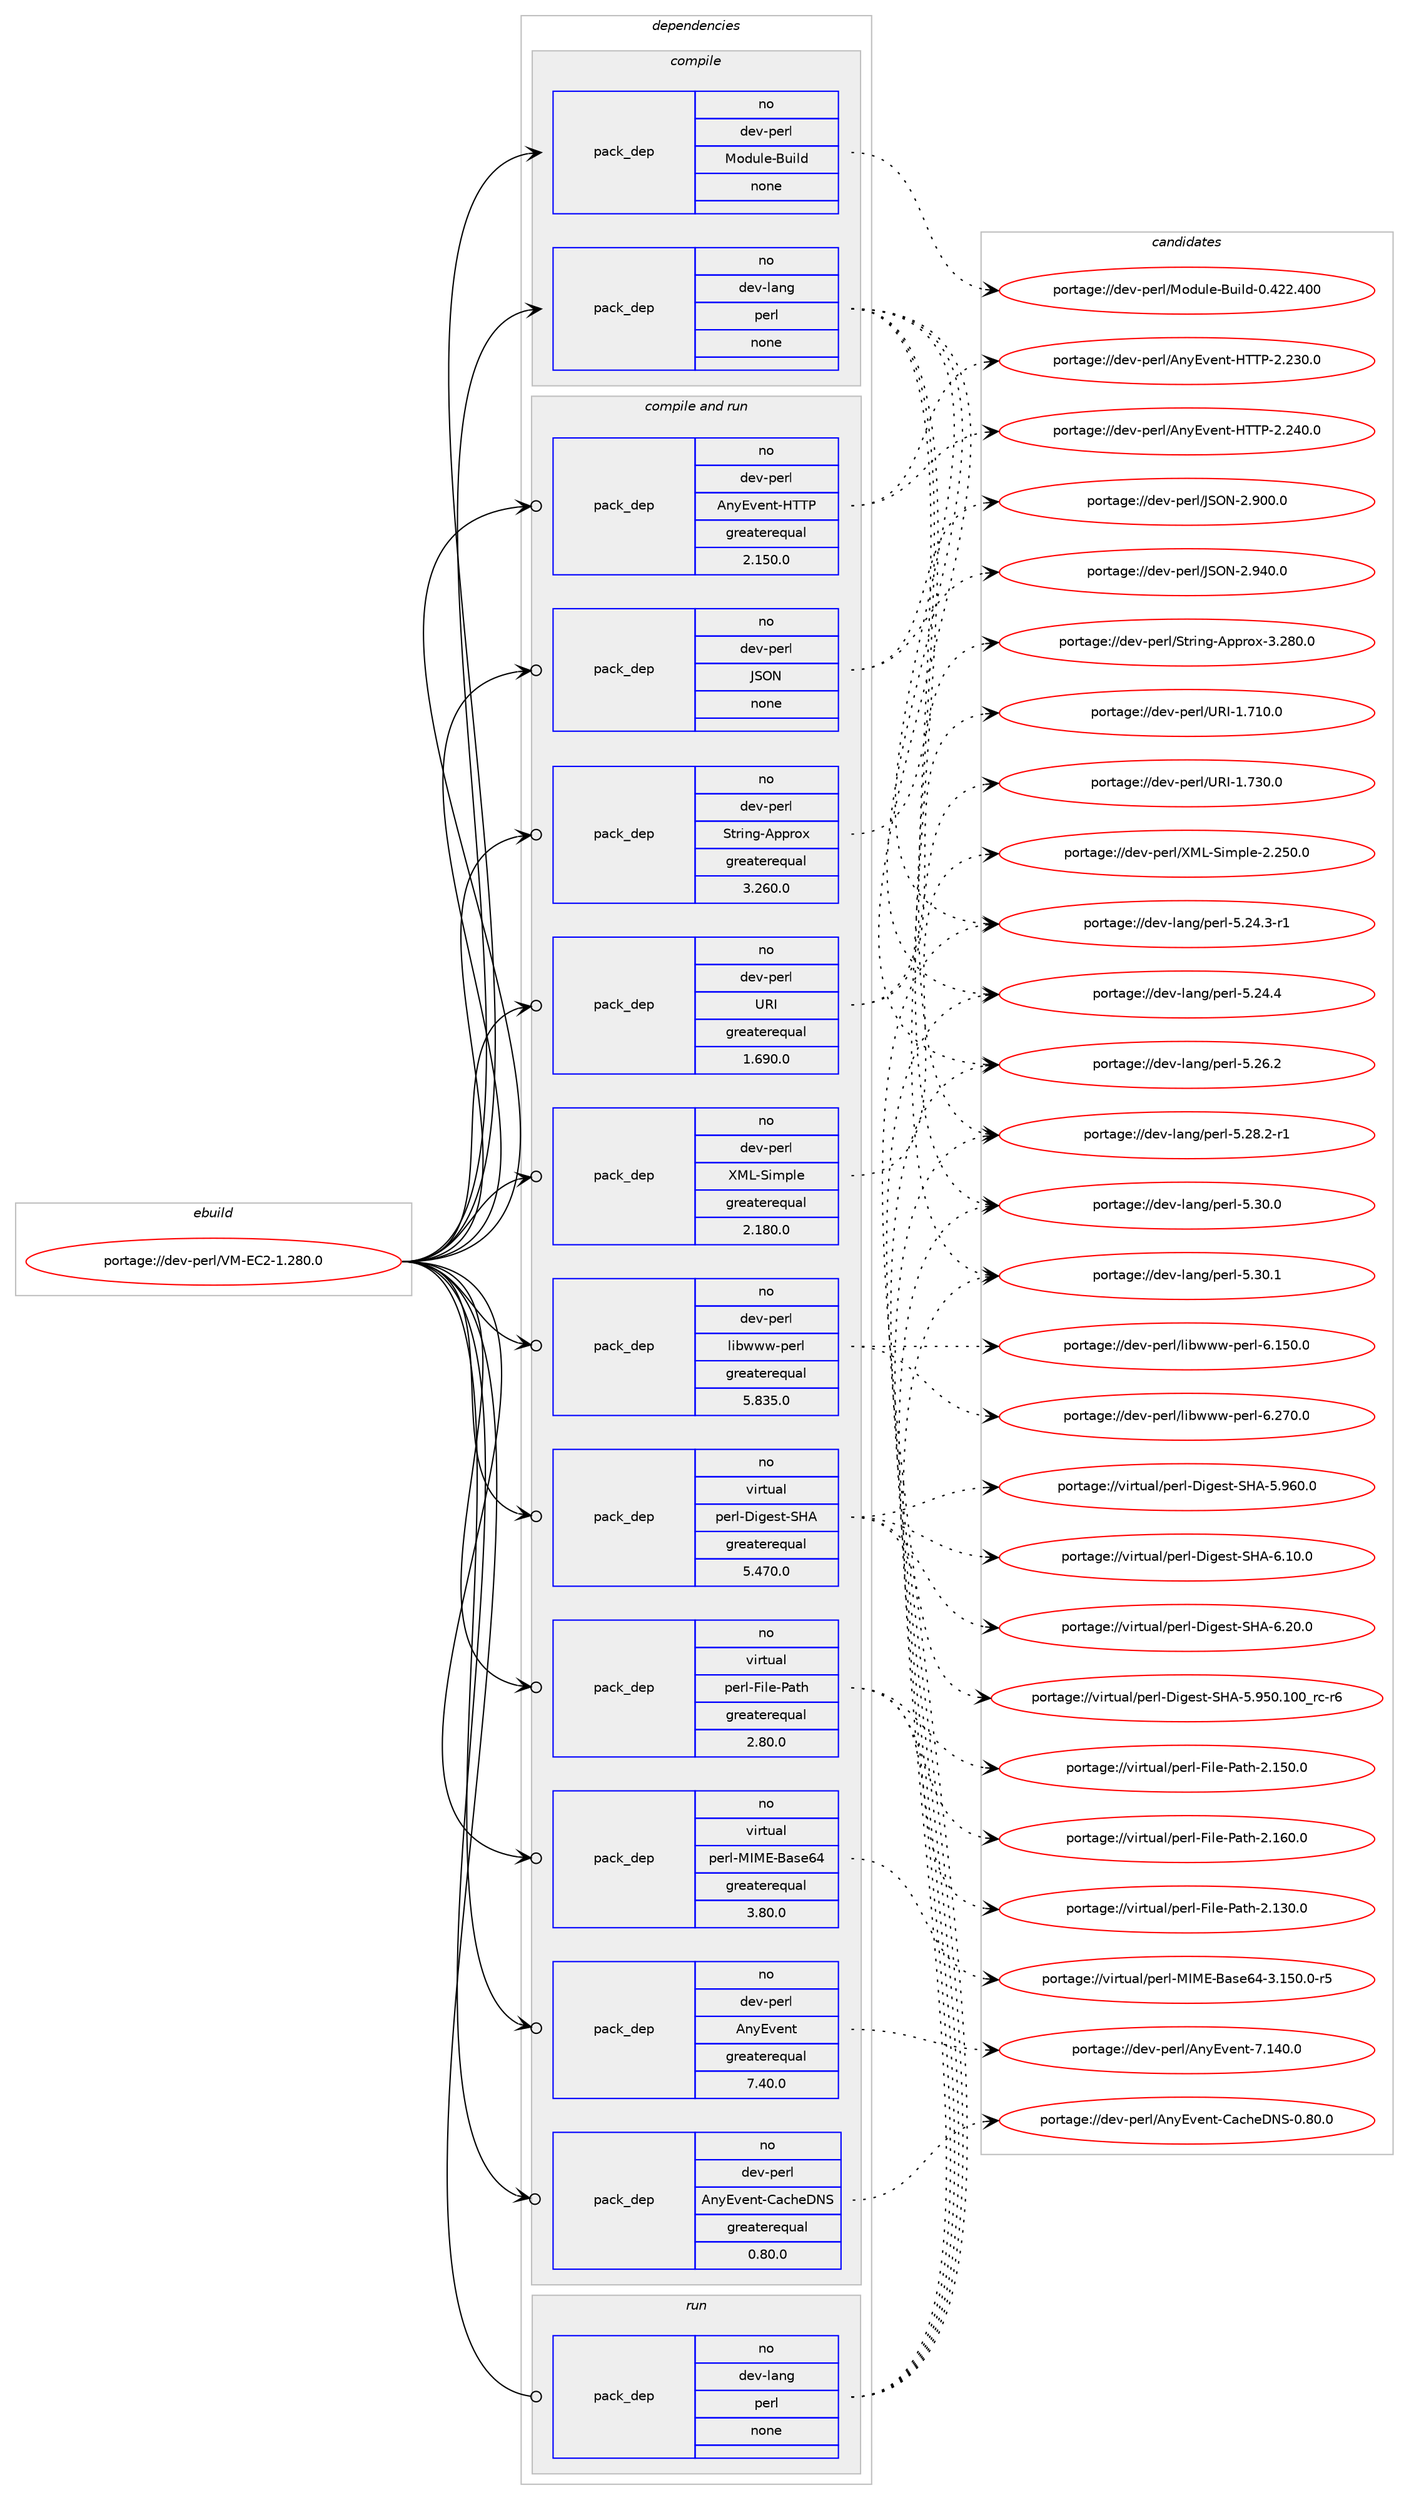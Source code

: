 digraph prolog {

# *************
# Graph options
# *************

newrank=true;
concentrate=true;
compound=true;
graph [rankdir=LR,fontname=Helvetica,fontsize=10,ranksep=1.5];#, ranksep=2.5, nodesep=0.2];
edge  [arrowhead=vee];
node  [fontname=Helvetica,fontsize=10];

# **********
# The ebuild
# **********

subgraph cluster_leftcol {
color=gray;
rank=same;
label=<<i>ebuild</i>>;
id [label="portage://dev-perl/VM-EC2-1.280.0", color=red, width=4, href="../dev-perl/VM-EC2-1.280.0.svg"];
}

# ****************
# The dependencies
# ****************

subgraph cluster_midcol {
color=gray;
label=<<i>dependencies</i>>;
subgraph cluster_compile {
fillcolor="#eeeeee";
style=filled;
label=<<i>compile</i>>;
subgraph pack95509 {
dependency122532 [label=<<TABLE BORDER="0" CELLBORDER="1" CELLSPACING="0" CELLPADDING="4" WIDTH="220"><TR><TD ROWSPAN="6" CELLPADDING="30">pack_dep</TD></TR><TR><TD WIDTH="110">no</TD></TR><TR><TD>dev-lang</TD></TR><TR><TD>perl</TD></TR><TR><TD>none</TD></TR><TR><TD></TD></TR></TABLE>>, shape=none, color=blue];
}
id:e -> dependency122532:w [weight=20,style="solid",arrowhead="vee"];
subgraph pack95510 {
dependency122533 [label=<<TABLE BORDER="0" CELLBORDER="1" CELLSPACING="0" CELLPADDING="4" WIDTH="220"><TR><TD ROWSPAN="6" CELLPADDING="30">pack_dep</TD></TR><TR><TD WIDTH="110">no</TD></TR><TR><TD>dev-perl</TD></TR><TR><TD>Module-Build</TD></TR><TR><TD>none</TD></TR><TR><TD></TD></TR></TABLE>>, shape=none, color=blue];
}
id:e -> dependency122533:w [weight=20,style="solid",arrowhead="vee"];
}
subgraph cluster_compileandrun {
fillcolor="#eeeeee";
style=filled;
label=<<i>compile and run</i>>;
subgraph pack95511 {
dependency122534 [label=<<TABLE BORDER="0" CELLBORDER="1" CELLSPACING="0" CELLPADDING="4" WIDTH="220"><TR><TD ROWSPAN="6" CELLPADDING="30">pack_dep</TD></TR><TR><TD WIDTH="110">no</TD></TR><TR><TD>dev-perl</TD></TR><TR><TD>AnyEvent</TD></TR><TR><TD>greaterequal</TD></TR><TR><TD>7.40.0</TD></TR></TABLE>>, shape=none, color=blue];
}
id:e -> dependency122534:w [weight=20,style="solid",arrowhead="odotvee"];
subgraph pack95512 {
dependency122535 [label=<<TABLE BORDER="0" CELLBORDER="1" CELLSPACING="0" CELLPADDING="4" WIDTH="220"><TR><TD ROWSPAN="6" CELLPADDING="30">pack_dep</TD></TR><TR><TD WIDTH="110">no</TD></TR><TR><TD>dev-perl</TD></TR><TR><TD>AnyEvent-CacheDNS</TD></TR><TR><TD>greaterequal</TD></TR><TR><TD>0.80.0</TD></TR></TABLE>>, shape=none, color=blue];
}
id:e -> dependency122535:w [weight=20,style="solid",arrowhead="odotvee"];
subgraph pack95513 {
dependency122536 [label=<<TABLE BORDER="0" CELLBORDER="1" CELLSPACING="0" CELLPADDING="4" WIDTH="220"><TR><TD ROWSPAN="6" CELLPADDING="30">pack_dep</TD></TR><TR><TD WIDTH="110">no</TD></TR><TR><TD>dev-perl</TD></TR><TR><TD>AnyEvent-HTTP</TD></TR><TR><TD>greaterequal</TD></TR><TR><TD>2.150.0</TD></TR></TABLE>>, shape=none, color=blue];
}
id:e -> dependency122536:w [weight=20,style="solid",arrowhead="odotvee"];
subgraph pack95514 {
dependency122537 [label=<<TABLE BORDER="0" CELLBORDER="1" CELLSPACING="0" CELLPADDING="4" WIDTH="220"><TR><TD ROWSPAN="6" CELLPADDING="30">pack_dep</TD></TR><TR><TD WIDTH="110">no</TD></TR><TR><TD>dev-perl</TD></TR><TR><TD>JSON</TD></TR><TR><TD>none</TD></TR><TR><TD></TD></TR></TABLE>>, shape=none, color=blue];
}
id:e -> dependency122537:w [weight=20,style="solid",arrowhead="odotvee"];
subgraph pack95515 {
dependency122538 [label=<<TABLE BORDER="0" CELLBORDER="1" CELLSPACING="0" CELLPADDING="4" WIDTH="220"><TR><TD ROWSPAN="6" CELLPADDING="30">pack_dep</TD></TR><TR><TD WIDTH="110">no</TD></TR><TR><TD>dev-perl</TD></TR><TR><TD>String-Approx</TD></TR><TR><TD>greaterequal</TD></TR><TR><TD>3.260.0</TD></TR></TABLE>>, shape=none, color=blue];
}
id:e -> dependency122538:w [weight=20,style="solid",arrowhead="odotvee"];
subgraph pack95516 {
dependency122539 [label=<<TABLE BORDER="0" CELLBORDER="1" CELLSPACING="0" CELLPADDING="4" WIDTH="220"><TR><TD ROWSPAN="6" CELLPADDING="30">pack_dep</TD></TR><TR><TD WIDTH="110">no</TD></TR><TR><TD>dev-perl</TD></TR><TR><TD>URI</TD></TR><TR><TD>greaterequal</TD></TR><TR><TD>1.690.0</TD></TR></TABLE>>, shape=none, color=blue];
}
id:e -> dependency122539:w [weight=20,style="solid",arrowhead="odotvee"];
subgraph pack95517 {
dependency122540 [label=<<TABLE BORDER="0" CELLBORDER="1" CELLSPACING="0" CELLPADDING="4" WIDTH="220"><TR><TD ROWSPAN="6" CELLPADDING="30">pack_dep</TD></TR><TR><TD WIDTH="110">no</TD></TR><TR><TD>dev-perl</TD></TR><TR><TD>XML-Simple</TD></TR><TR><TD>greaterequal</TD></TR><TR><TD>2.180.0</TD></TR></TABLE>>, shape=none, color=blue];
}
id:e -> dependency122540:w [weight=20,style="solid",arrowhead="odotvee"];
subgraph pack95518 {
dependency122541 [label=<<TABLE BORDER="0" CELLBORDER="1" CELLSPACING="0" CELLPADDING="4" WIDTH="220"><TR><TD ROWSPAN="6" CELLPADDING="30">pack_dep</TD></TR><TR><TD WIDTH="110">no</TD></TR><TR><TD>dev-perl</TD></TR><TR><TD>libwww-perl</TD></TR><TR><TD>greaterequal</TD></TR><TR><TD>5.835.0</TD></TR></TABLE>>, shape=none, color=blue];
}
id:e -> dependency122541:w [weight=20,style="solid",arrowhead="odotvee"];
subgraph pack95519 {
dependency122542 [label=<<TABLE BORDER="0" CELLBORDER="1" CELLSPACING="0" CELLPADDING="4" WIDTH="220"><TR><TD ROWSPAN="6" CELLPADDING="30">pack_dep</TD></TR><TR><TD WIDTH="110">no</TD></TR><TR><TD>virtual</TD></TR><TR><TD>perl-Digest-SHA</TD></TR><TR><TD>greaterequal</TD></TR><TR><TD>5.470.0</TD></TR></TABLE>>, shape=none, color=blue];
}
id:e -> dependency122542:w [weight=20,style="solid",arrowhead="odotvee"];
subgraph pack95520 {
dependency122543 [label=<<TABLE BORDER="0" CELLBORDER="1" CELLSPACING="0" CELLPADDING="4" WIDTH="220"><TR><TD ROWSPAN="6" CELLPADDING="30">pack_dep</TD></TR><TR><TD WIDTH="110">no</TD></TR><TR><TD>virtual</TD></TR><TR><TD>perl-File-Path</TD></TR><TR><TD>greaterequal</TD></TR><TR><TD>2.80.0</TD></TR></TABLE>>, shape=none, color=blue];
}
id:e -> dependency122543:w [weight=20,style="solid",arrowhead="odotvee"];
subgraph pack95521 {
dependency122544 [label=<<TABLE BORDER="0" CELLBORDER="1" CELLSPACING="0" CELLPADDING="4" WIDTH="220"><TR><TD ROWSPAN="6" CELLPADDING="30">pack_dep</TD></TR><TR><TD WIDTH="110">no</TD></TR><TR><TD>virtual</TD></TR><TR><TD>perl-MIME-Base64</TD></TR><TR><TD>greaterequal</TD></TR><TR><TD>3.80.0</TD></TR></TABLE>>, shape=none, color=blue];
}
id:e -> dependency122544:w [weight=20,style="solid",arrowhead="odotvee"];
}
subgraph cluster_run {
fillcolor="#eeeeee";
style=filled;
label=<<i>run</i>>;
subgraph pack95522 {
dependency122545 [label=<<TABLE BORDER="0" CELLBORDER="1" CELLSPACING="0" CELLPADDING="4" WIDTH="220"><TR><TD ROWSPAN="6" CELLPADDING="30">pack_dep</TD></TR><TR><TD WIDTH="110">no</TD></TR><TR><TD>dev-lang</TD></TR><TR><TD>perl</TD></TR><TR><TD>none</TD></TR><TR><TD></TD></TR></TABLE>>, shape=none, color=blue];
}
id:e -> dependency122545:w [weight=20,style="solid",arrowhead="odot"];
}
}

# **************
# The candidates
# **************

subgraph cluster_choices {
rank=same;
color=gray;
label=<<i>candidates</i>>;

subgraph choice95509 {
color=black;
nodesep=1;
choiceportage100101118451089711010347112101114108455346505246514511449 [label="portage://dev-lang/perl-5.24.3-r1", color=red, width=4,href="../dev-lang/perl-5.24.3-r1.svg"];
choiceportage10010111845108971101034711210111410845534650524652 [label="portage://dev-lang/perl-5.24.4", color=red, width=4,href="../dev-lang/perl-5.24.4.svg"];
choiceportage10010111845108971101034711210111410845534650544650 [label="portage://dev-lang/perl-5.26.2", color=red, width=4,href="../dev-lang/perl-5.26.2.svg"];
choiceportage100101118451089711010347112101114108455346505646504511449 [label="portage://dev-lang/perl-5.28.2-r1", color=red, width=4,href="../dev-lang/perl-5.28.2-r1.svg"];
choiceportage10010111845108971101034711210111410845534651484648 [label="portage://dev-lang/perl-5.30.0", color=red, width=4,href="../dev-lang/perl-5.30.0.svg"];
choiceportage10010111845108971101034711210111410845534651484649 [label="portage://dev-lang/perl-5.30.1", color=red, width=4,href="../dev-lang/perl-5.30.1.svg"];
dependency122532:e -> choiceportage100101118451089711010347112101114108455346505246514511449:w [style=dotted,weight="100"];
dependency122532:e -> choiceportage10010111845108971101034711210111410845534650524652:w [style=dotted,weight="100"];
dependency122532:e -> choiceportage10010111845108971101034711210111410845534650544650:w [style=dotted,weight="100"];
dependency122532:e -> choiceportage100101118451089711010347112101114108455346505646504511449:w [style=dotted,weight="100"];
dependency122532:e -> choiceportage10010111845108971101034711210111410845534651484648:w [style=dotted,weight="100"];
dependency122532:e -> choiceportage10010111845108971101034711210111410845534651484649:w [style=dotted,weight="100"];
}
subgraph choice95510 {
color=black;
nodesep=1;
choiceportage100101118451121011141084777111100117108101456611710510810045484652505046524848 [label="portage://dev-perl/Module-Build-0.422.400", color=red, width=4,href="../dev-perl/Module-Build-0.422.400.svg"];
dependency122533:e -> choiceportage100101118451121011141084777111100117108101456611710510810045484652505046524848:w [style=dotted,weight="100"];
}
subgraph choice95511 {
color=black;
nodesep=1;
choiceportage100101118451121011141084765110121691181011101164555464952484648 [label="portage://dev-perl/AnyEvent-7.140.0", color=red, width=4,href="../dev-perl/AnyEvent-7.140.0.svg"];
dependency122534:e -> choiceportage100101118451121011141084765110121691181011101164555464952484648:w [style=dotted,weight="100"];
}
subgraph choice95512 {
color=black;
nodesep=1;
choiceportage100101118451121011141084765110121691181011101164567979910410168788345484656484648 [label="portage://dev-perl/AnyEvent-CacheDNS-0.80.0", color=red, width=4,href="../dev-perl/AnyEvent-CacheDNS-0.80.0.svg"];
dependency122535:e -> choiceportage100101118451121011141084765110121691181011101164567979910410168788345484656484648:w [style=dotted,weight="100"];
}
subgraph choice95513 {
color=black;
nodesep=1;
choiceportage1001011184511210111410847651101216911810111011645728484804550465051484648 [label="portage://dev-perl/AnyEvent-HTTP-2.230.0", color=red, width=4,href="../dev-perl/AnyEvent-HTTP-2.230.0.svg"];
choiceportage1001011184511210111410847651101216911810111011645728484804550465052484648 [label="portage://dev-perl/AnyEvent-HTTP-2.240.0", color=red, width=4,href="../dev-perl/AnyEvent-HTTP-2.240.0.svg"];
dependency122536:e -> choiceportage1001011184511210111410847651101216911810111011645728484804550465051484648:w [style=dotted,weight="100"];
dependency122536:e -> choiceportage1001011184511210111410847651101216911810111011645728484804550465052484648:w [style=dotted,weight="100"];
}
subgraph choice95514 {
color=black;
nodesep=1;
choiceportage1001011184511210111410847748379784550465748484648 [label="portage://dev-perl/JSON-2.900.0", color=red, width=4,href="../dev-perl/JSON-2.900.0.svg"];
choiceportage1001011184511210111410847748379784550465752484648 [label="portage://dev-perl/JSON-2.940.0", color=red, width=4,href="../dev-perl/JSON-2.940.0.svg"];
dependency122537:e -> choiceportage1001011184511210111410847748379784550465748484648:w [style=dotted,weight="100"];
dependency122537:e -> choiceportage1001011184511210111410847748379784550465752484648:w [style=dotted,weight="100"];
}
subgraph choice95515 {
color=black;
nodesep=1;
choiceportage10010111845112101114108478311611410511010345651121121141111204551465056484648 [label="portage://dev-perl/String-Approx-3.280.0", color=red, width=4,href="../dev-perl/String-Approx-3.280.0.svg"];
dependency122538:e -> choiceportage10010111845112101114108478311611410511010345651121121141111204551465056484648:w [style=dotted,weight="100"];
}
subgraph choice95516 {
color=black;
nodesep=1;
choiceportage10010111845112101114108478582734549465549484648 [label="portage://dev-perl/URI-1.710.0", color=red, width=4,href="../dev-perl/URI-1.710.0.svg"];
choiceportage10010111845112101114108478582734549465551484648 [label="portage://dev-perl/URI-1.730.0", color=red, width=4,href="../dev-perl/URI-1.730.0.svg"];
dependency122539:e -> choiceportage10010111845112101114108478582734549465549484648:w [style=dotted,weight="100"];
dependency122539:e -> choiceportage10010111845112101114108478582734549465551484648:w [style=dotted,weight="100"];
}
subgraph choice95517 {
color=black;
nodesep=1;
choiceportage100101118451121011141084788777645831051091121081014550465053484648 [label="portage://dev-perl/XML-Simple-2.250.0", color=red, width=4,href="../dev-perl/XML-Simple-2.250.0.svg"];
dependency122540:e -> choiceportage100101118451121011141084788777645831051091121081014550465053484648:w [style=dotted,weight="100"];
}
subgraph choice95518 {
color=black;
nodesep=1;
choiceportage100101118451121011141084710810598119119119451121011141084554464953484648 [label="portage://dev-perl/libwww-perl-6.150.0", color=red, width=4,href="../dev-perl/libwww-perl-6.150.0.svg"];
choiceportage100101118451121011141084710810598119119119451121011141084554465055484648 [label="portage://dev-perl/libwww-perl-6.270.0", color=red, width=4,href="../dev-perl/libwww-perl-6.270.0.svg"];
dependency122541:e -> choiceportage100101118451121011141084710810598119119119451121011141084554464953484648:w [style=dotted,weight="100"];
dependency122541:e -> choiceportage100101118451121011141084710810598119119119451121011141084554465055484648:w [style=dotted,weight="100"];
}
subgraph choice95519 {
color=black;
nodesep=1;
choiceportage11810511411611797108471121011141084568105103101115116458372654553465753484649484895114994511454 [label="portage://virtual/perl-Digest-SHA-5.950.100_rc-r6", color=red, width=4,href="../virtual/perl-Digest-SHA-5.950.100_rc-r6.svg"];
choiceportage11810511411611797108471121011141084568105103101115116458372654553465754484648 [label="portage://virtual/perl-Digest-SHA-5.960.0", color=red, width=4,href="../virtual/perl-Digest-SHA-5.960.0.svg"];
choiceportage118105114116117971084711210111410845681051031011151164583726545544649484648 [label="portage://virtual/perl-Digest-SHA-6.10.0", color=red, width=4,href="../virtual/perl-Digest-SHA-6.10.0.svg"];
choiceportage118105114116117971084711210111410845681051031011151164583726545544650484648 [label="portage://virtual/perl-Digest-SHA-6.20.0", color=red, width=4,href="../virtual/perl-Digest-SHA-6.20.0.svg"];
dependency122542:e -> choiceportage11810511411611797108471121011141084568105103101115116458372654553465753484649484895114994511454:w [style=dotted,weight="100"];
dependency122542:e -> choiceportage11810511411611797108471121011141084568105103101115116458372654553465754484648:w [style=dotted,weight="100"];
dependency122542:e -> choiceportage118105114116117971084711210111410845681051031011151164583726545544649484648:w [style=dotted,weight="100"];
dependency122542:e -> choiceportage118105114116117971084711210111410845681051031011151164583726545544650484648:w [style=dotted,weight="100"];
}
subgraph choice95520 {
color=black;
nodesep=1;
choiceportage118105114116117971084711210111410845701051081014580971161044550464951484648 [label="portage://virtual/perl-File-Path-2.130.0", color=red, width=4,href="../virtual/perl-File-Path-2.130.0.svg"];
choiceportage118105114116117971084711210111410845701051081014580971161044550464953484648 [label="portage://virtual/perl-File-Path-2.150.0", color=red, width=4,href="../virtual/perl-File-Path-2.150.0.svg"];
choiceportage118105114116117971084711210111410845701051081014580971161044550464954484648 [label="portage://virtual/perl-File-Path-2.160.0", color=red, width=4,href="../virtual/perl-File-Path-2.160.0.svg"];
dependency122543:e -> choiceportage118105114116117971084711210111410845701051081014580971161044550464951484648:w [style=dotted,weight="100"];
dependency122543:e -> choiceportage118105114116117971084711210111410845701051081014580971161044550464953484648:w [style=dotted,weight="100"];
dependency122543:e -> choiceportage118105114116117971084711210111410845701051081014580971161044550464954484648:w [style=dotted,weight="100"];
}
subgraph choice95521 {
color=black;
nodesep=1;
choiceportage11810511411611797108471121011141084577737769456697115101545245514649534846484511453 [label="portage://virtual/perl-MIME-Base64-3.150.0-r5", color=red, width=4,href="../virtual/perl-MIME-Base64-3.150.0-r5.svg"];
dependency122544:e -> choiceportage11810511411611797108471121011141084577737769456697115101545245514649534846484511453:w [style=dotted,weight="100"];
}
subgraph choice95522 {
color=black;
nodesep=1;
choiceportage100101118451089711010347112101114108455346505246514511449 [label="portage://dev-lang/perl-5.24.3-r1", color=red, width=4,href="../dev-lang/perl-5.24.3-r1.svg"];
choiceportage10010111845108971101034711210111410845534650524652 [label="portage://dev-lang/perl-5.24.4", color=red, width=4,href="../dev-lang/perl-5.24.4.svg"];
choiceportage10010111845108971101034711210111410845534650544650 [label="portage://dev-lang/perl-5.26.2", color=red, width=4,href="../dev-lang/perl-5.26.2.svg"];
choiceportage100101118451089711010347112101114108455346505646504511449 [label="portage://dev-lang/perl-5.28.2-r1", color=red, width=4,href="../dev-lang/perl-5.28.2-r1.svg"];
choiceportage10010111845108971101034711210111410845534651484648 [label="portage://dev-lang/perl-5.30.0", color=red, width=4,href="../dev-lang/perl-5.30.0.svg"];
choiceportage10010111845108971101034711210111410845534651484649 [label="portage://dev-lang/perl-5.30.1", color=red, width=4,href="../dev-lang/perl-5.30.1.svg"];
dependency122545:e -> choiceportage100101118451089711010347112101114108455346505246514511449:w [style=dotted,weight="100"];
dependency122545:e -> choiceportage10010111845108971101034711210111410845534650524652:w [style=dotted,weight="100"];
dependency122545:e -> choiceportage10010111845108971101034711210111410845534650544650:w [style=dotted,weight="100"];
dependency122545:e -> choiceportage100101118451089711010347112101114108455346505646504511449:w [style=dotted,weight="100"];
dependency122545:e -> choiceportage10010111845108971101034711210111410845534651484648:w [style=dotted,weight="100"];
dependency122545:e -> choiceportage10010111845108971101034711210111410845534651484649:w [style=dotted,weight="100"];
}
}

}
